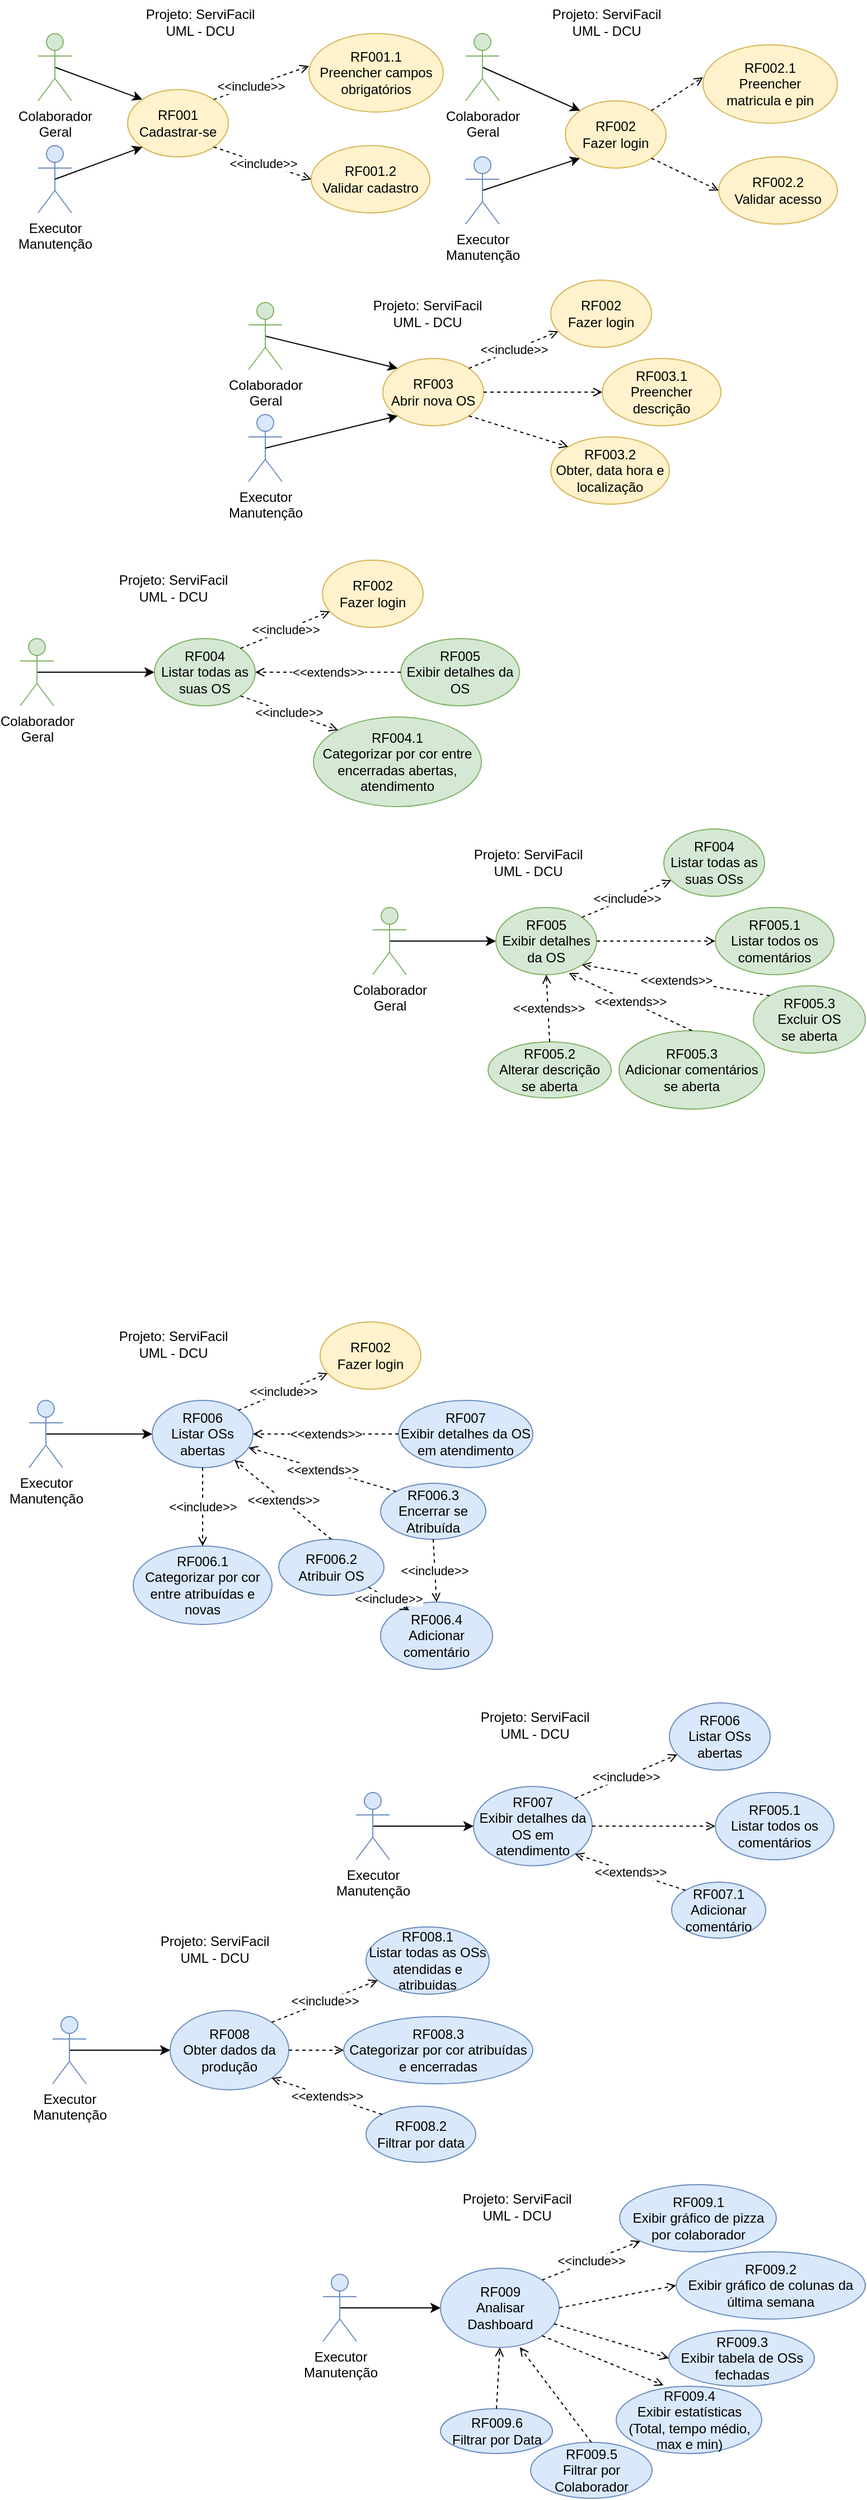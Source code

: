 <mxfile version="24.7.8">
  <diagram name="Página-1" id="2nONWsuq-D9q45XYOD4Z">
    <mxGraphModel dx="1434" dy="772" grid="1" gridSize="10" guides="1" tooltips="1" connect="1" arrows="1" fold="1" page="1" pageScale="1" pageWidth="827" pageHeight="1169" math="0" shadow="0">
      <root>
        <mxCell id="0" />
        <mxCell id="1" parent="0" />
        <mxCell id="Fcs0OWvwogowU4j8mmiG-7" style="rounded=0;orthogonalLoop=1;jettySize=auto;html=1;exitX=0.5;exitY=0.5;exitDx=0;exitDy=0;exitPerimeter=0;entryX=0;entryY=0;entryDx=0;entryDy=0;" parent="1" source="Fcs0OWvwogowU4j8mmiG-2" target="Fcs0OWvwogowU4j8mmiG-4" edge="1">
          <mxGeometry relative="1" as="geometry" />
        </mxCell>
        <mxCell id="Fcs0OWvwogowU4j8mmiG-2" value="Colaborador&lt;div&gt;Geral&lt;/div&gt;" style="shape=umlActor;verticalLabelPosition=bottom;verticalAlign=top;html=1;fillColor=#d5e8d4;strokeColor=#82b366;" parent="1" vertex="1">
          <mxGeometry x="48" y="70" width="30" height="60" as="geometry" />
        </mxCell>
        <mxCell id="Fcs0OWvwogowU4j8mmiG-4" value="&lt;div&gt;RF001&lt;/div&gt;Cadastrar-se" style="ellipse;whiteSpace=wrap;html=1;fillColor=#fff2cc;strokeColor=#d6b656;" parent="1" vertex="1">
          <mxGeometry x="128" y="120" width="90" height="60" as="geometry" />
        </mxCell>
        <mxCell id="Fcs0OWvwogowU4j8mmiG-5" value="&lt;div&gt;RF001.1&lt;/div&gt;Preencher campos obrigatórios" style="ellipse;whiteSpace=wrap;html=1;fillColor=#fff2cc;strokeColor=#d6b656;" parent="1" vertex="1">
          <mxGeometry x="290" y="70" width="120" height="70" as="geometry" />
        </mxCell>
        <mxCell id="Fcs0OWvwogowU4j8mmiG-6" value="&lt;div&gt;RF001.2&lt;/div&gt;&lt;div&gt;Validar cadastro&lt;/div&gt;" style="ellipse;whiteSpace=wrap;html=1;fillColor=#fff2cc;strokeColor=#d6b656;" parent="1" vertex="1">
          <mxGeometry x="292" y="170" width="106" height="60" as="geometry" />
        </mxCell>
        <mxCell id="Fcs0OWvwogowU4j8mmiG-9" style="rounded=0;orthogonalLoop=1;jettySize=auto;html=1;exitX=1;exitY=0;exitDx=0;exitDy=0;entryX=0;entryY=0.414;entryDx=0;entryDy=0;entryPerimeter=0;endArrow=open;endFill=0;dashed=1;" parent="1" source="Fcs0OWvwogowU4j8mmiG-4" target="Fcs0OWvwogowU4j8mmiG-5" edge="1">
          <mxGeometry relative="1" as="geometry" />
        </mxCell>
        <mxCell id="Fcs0OWvwogowU4j8mmiG-82" value="&amp;lt;&amp;lt;include&amp;gt;&amp;gt;" style="edgeLabel;html=1;align=center;verticalAlign=middle;resizable=0;points=[];" parent="Fcs0OWvwogowU4j8mmiG-9" vertex="1" connectable="0">
          <mxGeometry x="-0.228" relative="1" as="geometry">
            <mxPoint as="offset" />
          </mxGeometry>
        </mxCell>
        <mxCell id="Fcs0OWvwogowU4j8mmiG-10" value="&amp;lt;&amp;lt;include&amp;gt;&amp;gt;" style="rounded=0;orthogonalLoop=1;jettySize=auto;html=1;exitX=1;exitY=1;exitDx=0;exitDy=0;entryX=0;entryY=0.5;entryDx=0;entryDy=0;endArrow=open;endFill=0;dashed=1;" parent="1" source="Fcs0OWvwogowU4j8mmiG-4" target="Fcs0OWvwogowU4j8mmiG-6" edge="1">
          <mxGeometry relative="1" as="geometry">
            <mxPoint x="215" y="139" as="sourcePoint" />
            <mxPoint x="298" y="109" as="targetPoint" />
          </mxGeometry>
        </mxCell>
        <mxCell id="Fcs0OWvwogowU4j8mmiG-17" style="rounded=0;orthogonalLoop=1;jettySize=auto;html=1;exitX=0.5;exitY=0.5;exitDx=0;exitDy=0;exitPerimeter=0;entryX=0;entryY=1;entryDx=0;entryDy=0;" parent="1" source="Fcs0OWvwogowU4j8mmiG-18" target="Fcs0OWvwogowU4j8mmiG-19" edge="1">
          <mxGeometry relative="1" as="geometry" />
        </mxCell>
        <mxCell id="Fcs0OWvwogowU4j8mmiG-18" value="Executor&lt;div&gt;Manutenção&lt;/div&gt;" style="shape=umlActor;verticalLabelPosition=bottom;verticalAlign=top;html=1;fillColor=#dae8fc;strokeColor=#6c8ebf;" parent="1" vertex="1">
          <mxGeometry x="430" y="180" width="30" height="60" as="geometry" />
        </mxCell>
        <mxCell id="Fcs0OWvwogowU4j8mmiG-19" value="&lt;div&gt;RF002&lt;/div&gt;Fazer login" style="ellipse;whiteSpace=wrap;html=1;fillColor=#fff2cc;strokeColor=#d6b656;" parent="1" vertex="1">
          <mxGeometry x="519" y="130" width="90" height="60" as="geometry" />
        </mxCell>
        <mxCell id="Fcs0OWvwogowU4j8mmiG-20" value="&lt;div&gt;RF002.1&lt;/div&gt;Preencher&lt;div&gt;matricula e pin&lt;/div&gt;" style="ellipse;whiteSpace=wrap;html=1;fillColor=#fff2cc;strokeColor=#d6b656;" parent="1" vertex="1">
          <mxGeometry x="642" y="80" width="120" height="70" as="geometry" />
        </mxCell>
        <mxCell id="Fcs0OWvwogowU4j8mmiG-21" value="&lt;div&gt;RF002.2&lt;/div&gt;&lt;div&gt;Validar acesso&lt;/div&gt;" style="ellipse;whiteSpace=wrap;html=1;fillColor=#fff2cc;strokeColor=#d6b656;" parent="1" vertex="1">
          <mxGeometry x="656" y="180" width="106" height="60" as="geometry" />
        </mxCell>
        <mxCell id="Fcs0OWvwogowU4j8mmiG-22" style="rounded=0;orthogonalLoop=1;jettySize=auto;html=1;exitX=1;exitY=0;exitDx=0;exitDy=0;entryX=0;entryY=0.414;entryDx=0;entryDy=0;entryPerimeter=0;endArrow=open;endFill=0;dashed=1;" parent="1" source="Fcs0OWvwogowU4j8mmiG-19" target="Fcs0OWvwogowU4j8mmiG-20" edge="1">
          <mxGeometry relative="1" as="geometry" />
        </mxCell>
        <mxCell id="Fcs0OWvwogowU4j8mmiG-23" style="rounded=0;orthogonalLoop=1;jettySize=auto;html=1;exitX=1;exitY=1;exitDx=0;exitDy=0;entryX=0;entryY=0.5;entryDx=0;entryDy=0;endArrow=open;endFill=0;dashed=1;" parent="1" source="Fcs0OWvwogowU4j8mmiG-19" target="Fcs0OWvwogowU4j8mmiG-21" edge="1">
          <mxGeometry relative="1" as="geometry">
            <mxPoint x="647" y="119" as="sourcePoint" />
            <mxPoint x="730" y="89" as="targetPoint" />
          </mxGeometry>
        </mxCell>
        <mxCell id="Fcs0OWvwogowU4j8mmiG-77" value="Executor&lt;div&gt;Manutenção&lt;/div&gt;" style="shape=umlActor;verticalLabelPosition=bottom;verticalAlign=top;html=1;fillColor=#dae8fc;strokeColor=#6c8ebf;" parent="1" vertex="1">
          <mxGeometry x="48" y="170" width="30" height="60" as="geometry" />
        </mxCell>
        <mxCell id="Fcs0OWvwogowU4j8mmiG-78" style="rounded=0;orthogonalLoop=1;jettySize=auto;html=1;exitX=0.5;exitY=0.5;exitDx=0;exitDy=0;exitPerimeter=0;entryX=0;entryY=1;entryDx=0;entryDy=0;" parent="1" source="Fcs0OWvwogowU4j8mmiG-77" target="Fcs0OWvwogowU4j8mmiG-4" edge="1">
          <mxGeometry relative="1" as="geometry">
            <mxPoint x="33" y="90" as="sourcePoint" />
            <mxPoint x="151" y="139" as="targetPoint" />
          </mxGeometry>
        </mxCell>
        <mxCell id="Fcs0OWvwogowU4j8mmiG-80" style="rounded=0;orthogonalLoop=1;jettySize=auto;html=1;exitX=0.5;exitY=0.5;exitDx=0;exitDy=0;exitPerimeter=0;entryX=0;entryY=0;entryDx=0;entryDy=0;" parent="1" source="Fcs0OWvwogowU4j8mmiG-81" target="Fcs0OWvwogowU4j8mmiG-19" edge="1">
          <mxGeometry relative="1" as="geometry">
            <mxPoint x="465" y="220" as="sourcePoint" />
            <mxPoint x="583" y="161" as="targetPoint" />
          </mxGeometry>
        </mxCell>
        <mxCell id="Fcs0OWvwogowU4j8mmiG-81" value="Colaborador&lt;div&gt;Geral&lt;/div&gt;" style="shape=umlActor;verticalLabelPosition=bottom;verticalAlign=top;html=1;fillColor=#d5e8d4;strokeColor=#82b366;" parent="1" vertex="1">
          <mxGeometry x="430" y="70" width="30" height="60" as="geometry" />
        </mxCell>
        <mxCell id="Fcs0OWvwogowU4j8mmiG-83" value="Projeto: ServiFacil&lt;div&gt;UML - DCU&lt;/div&gt;" style="text;html=1;align=center;verticalAlign=middle;whiteSpace=wrap;rounded=0;" parent="1" vertex="1">
          <mxGeometry x="115" y="40" width="156" height="40" as="geometry" />
        </mxCell>
        <mxCell id="Fcs0OWvwogowU4j8mmiG-87" value="&lt;div&gt;RF003&lt;/div&gt;Abrir nova OS" style="ellipse;whiteSpace=wrap;html=1;fillColor=#fff2cc;strokeColor=#d6b656;" parent="1" vertex="1">
          <mxGeometry x="356" y="360" width="90" height="60" as="geometry" />
        </mxCell>
        <mxCell id="Fcs0OWvwogowU4j8mmiG-89" value="&lt;div&gt;RF003.1&lt;/div&gt;&lt;div&gt;Preencher descrição&lt;/div&gt;" style="ellipse;whiteSpace=wrap;html=1;fillColor=#fff2cc;strokeColor=#d6b656;" parent="1" vertex="1">
          <mxGeometry x="552" y="360" width="106" height="60" as="geometry" />
        </mxCell>
        <mxCell id="Fcs0OWvwogowU4j8mmiG-90" value="&amp;lt;&amp;lt;include&amp;gt;&amp;gt;" style="rounded=0;orthogonalLoop=1;jettySize=auto;html=1;exitX=1;exitY=0;exitDx=0;exitDy=0;endArrow=open;endFill=0;dashed=1;" parent="1" source="Fcs0OWvwogowU4j8mmiG-87" target="Fcs0OWvwogowU4j8mmiG-95" edge="1">
          <mxGeometry relative="1" as="geometry">
            <mxPoint x="526.0" y="308.98" as="targetPoint" />
          </mxGeometry>
        </mxCell>
        <mxCell id="Fcs0OWvwogowU4j8mmiG-91" style="rounded=0;orthogonalLoop=1;jettySize=auto;html=1;exitX=1;exitY=0.5;exitDx=0;exitDy=0;entryX=0;entryY=0.5;entryDx=0;entryDy=0;endArrow=open;endFill=0;dashed=1;" parent="1" source="Fcs0OWvwogowU4j8mmiG-87" target="Fcs0OWvwogowU4j8mmiG-89" edge="1">
          <mxGeometry relative="1" as="geometry">
            <mxPoint x="453" y="349" as="sourcePoint" />
            <mxPoint x="536" y="319" as="targetPoint" />
          </mxGeometry>
        </mxCell>
        <mxCell id="Fcs0OWvwogowU4j8mmiG-92" style="rounded=0;orthogonalLoop=1;jettySize=auto;html=1;exitX=0.5;exitY=0.5;exitDx=0;exitDy=0;exitPerimeter=0;entryX=0;entryY=0;entryDx=0;entryDy=0;" parent="1" source="Fcs0OWvwogowU4j8mmiG-93" target="Fcs0OWvwogowU4j8mmiG-87" edge="1">
          <mxGeometry relative="1" as="geometry">
            <mxPoint x="271" y="450" as="sourcePoint" />
            <mxPoint x="389" y="391" as="targetPoint" />
          </mxGeometry>
        </mxCell>
        <mxCell id="Fcs0OWvwogowU4j8mmiG-93" value="Colaborador&lt;div&gt;Geral&lt;/div&gt;" style="shape=umlActor;verticalLabelPosition=bottom;verticalAlign=top;html=1;fillColor=#d5e8d4;strokeColor=#82b366;" parent="1" vertex="1">
          <mxGeometry x="236" y="310" width="30" height="60" as="geometry" />
        </mxCell>
        <mxCell id="Fcs0OWvwogowU4j8mmiG-95" value="&lt;div&gt;RF002&lt;/div&gt;Fazer login" style="ellipse;whiteSpace=wrap;html=1;fillColor=#fff2cc;strokeColor=#d6b656;" parent="1" vertex="1">
          <mxGeometry x="506" y="290" width="90" height="60" as="geometry" />
        </mxCell>
        <mxCell id="Fcs0OWvwogowU4j8mmiG-96" value="&lt;div&gt;RF003.2&lt;/div&gt;&lt;div&gt;Obter, data hora e localização&lt;/div&gt;" style="ellipse;whiteSpace=wrap;html=1;fillColor=#fff2cc;strokeColor=#d6b656;" parent="1" vertex="1">
          <mxGeometry x="506" y="430" width="106" height="60" as="geometry" />
        </mxCell>
        <mxCell id="Fcs0OWvwogowU4j8mmiG-97" style="rounded=0;orthogonalLoop=1;jettySize=auto;html=1;exitX=1;exitY=1;exitDx=0;exitDy=0;entryX=0;entryY=0;entryDx=0;entryDy=0;endArrow=open;endFill=0;dashed=1;" parent="1" source="Fcs0OWvwogowU4j8mmiG-87" target="Fcs0OWvwogowU4j8mmiG-96" edge="1">
          <mxGeometry relative="1" as="geometry">
            <mxPoint x="456" y="400" as="sourcePoint" />
            <mxPoint x="562" y="400" as="targetPoint" />
          </mxGeometry>
        </mxCell>
        <mxCell id="Fcs0OWvwogowU4j8mmiG-100" value="&lt;div&gt;RF004&lt;/div&gt;&lt;div&gt;Listar&lt;span style=&quot;background-color: initial;&quot;&gt;&amp;nbsp;todas as suas OS&lt;/span&gt;&lt;/div&gt;" style="ellipse;whiteSpace=wrap;html=1;fillColor=#d5e8d4;strokeColor=#82b366;" parent="1" vertex="1">
          <mxGeometry x="152" y="610" width="90" height="60" as="geometry" />
        </mxCell>
        <mxCell id="Fcs0OWvwogowU4j8mmiG-101" value="&lt;div&gt;RF005&lt;/div&gt;&lt;div&gt;Exibir detalhes da OS&lt;/div&gt;" style="ellipse;whiteSpace=wrap;html=1;fillColor=#d5e8d4;strokeColor=#82b366;" parent="1" vertex="1">
          <mxGeometry x="372" y="610" width="106" height="60" as="geometry" />
        </mxCell>
        <mxCell id="Fcs0OWvwogowU4j8mmiG-102" value="&amp;lt;&amp;lt;include&amp;gt;&amp;gt;" style="rounded=0;orthogonalLoop=1;jettySize=auto;html=1;exitX=1;exitY=0;exitDx=0;exitDy=0;endArrow=open;endFill=0;dashed=1;" parent="1" source="Fcs0OWvwogowU4j8mmiG-100" target="Fcs0OWvwogowU4j8mmiG-107" edge="1">
          <mxGeometry relative="1" as="geometry">
            <mxPoint x="322.0" y="558.98" as="targetPoint" />
          </mxGeometry>
        </mxCell>
        <mxCell id="Fcs0OWvwogowU4j8mmiG-103" value="&amp;lt;&amp;lt;extends&amp;gt;&amp;gt;" style="rounded=0;orthogonalLoop=1;jettySize=auto;html=1;entryX=1;entryY=0.5;entryDx=0;entryDy=0;endArrow=open;endFill=0;dashed=1;exitX=0;exitY=0.5;exitDx=0;exitDy=0;" parent="1" source="Fcs0OWvwogowU4j8mmiG-101" target="Fcs0OWvwogowU4j8mmiG-100" edge="1">
          <mxGeometry relative="1" as="geometry">
            <mxPoint x="312" y="680" as="sourcePoint" />
            <mxPoint x="332" y="569" as="targetPoint" />
          </mxGeometry>
        </mxCell>
        <mxCell id="Fcs0OWvwogowU4j8mmiG-104" style="rounded=0;orthogonalLoop=1;jettySize=auto;html=1;exitX=0.5;exitY=0.5;exitDx=0;exitDy=0;exitPerimeter=0;entryX=0;entryY=0.5;entryDx=0;entryDy=0;" parent="1" source="Fcs0OWvwogowU4j8mmiG-105" target="Fcs0OWvwogowU4j8mmiG-100" edge="1">
          <mxGeometry relative="1" as="geometry">
            <mxPoint x="67" y="700" as="sourcePoint" />
            <mxPoint x="185" y="641" as="targetPoint" />
          </mxGeometry>
        </mxCell>
        <mxCell id="Fcs0OWvwogowU4j8mmiG-105" value="Colaborador&lt;div&gt;Geral&lt;/div&gt;" style="shape=umlActor;verticalLabelPosition=bottom;verticalAlign=top;html=1;fillColor=#d5e8d4;strokeColor=#82b366;" parent="1" vertex="1">
          <mxGeometry x="32" y="610" width="30" height="60" as="geometry" />
        </mxCell>
        <mxCell id="Fcs0OWvwogowU4j8mmiG-107" value="&lt;div&gt;RF002&lt;/div&gt;Fazer login" style="ellipse;whiteSpace=wrap;html=1;fillColor=#fff2cc;strokeColor=#d6b656;" parent="1" vertex="1">
          <mxGeometry x="302" y="540" width="90" height="60" as="geometry" />
        </mxCell>
        <mxCell id="Fcs0OWvwogowU4j8mmiG-110" value="&lt;div&gt;RF005&lt;/div&gt;&lt;div&gt;Exibir detalhes da OS&lt;br&gt;&lt;/div&gt;" style="ellipse;whiteSpace=wrap;html=1;fillColor=#d5e8d4;strokeColor=#82b366;" parent="1" vertex="1">
          <mxGeometry x="457" y="850" width="90" height="60" as="geometry" />
        </mxCell>
        <mxCell id="Fcs0OWvwogowU4j8mmiG-111" value="&lt;div&gt;RF005.1&lt;/div&gt;&lt;div&gt;Listar todos os comentários&lt;/div&gt;" style="ellipse;whiteSpace=wrap;html=1;fillColor=#d5e8d4;strokeColor=#82b366;" parent="1" vertex="1">
          <mxGeometry x="653" y="850" width="106" height="60" as="geometry" />
        </mxCell>
        <mxCell id="Fcs0OWvwogowU4j8mmiG-112" value="&amp;lt;&amp;lt;include&amp;gt;&amp;gt;" style="rounded=0;orthogonalLoop=1;jettySize=auto;html=1;exitX=1;exitY=0;exitDx=0;exitDy=0;endArrow=open;endFill=0;dashed=1;" parent="1" source="Fcs0OWvwogowU4j8mmiG-110" target="Fcs0OWvwogowU4j8mmiG-117" edge="1">
          <mxGeometry relative="1" as="geometry">
            <mxPoint x="627.0" y="798.98" as="targetPoint" />
          </mxGeometry>
        </mxCell>
        <mxCell id="Fcs0OWvwogowU4j8mmiG-113" style="rounded=0;orthogonalLoop=1;jettySize=auto;html=1;exitX=1;exitY=0.5;exitDx=0;exitDy=0;entryX=0;entryY=0.5;entryDx=0;entryDy=0;endArrow=open;endFill=0;dashed=1;" parent="1" source="Fcs0OWvwogowU4j8mmiG-110" target="Fcs0OWvwogowU4j8mmiG-111" edge="1">
          <mxGeometry relative="1" as="geometry">
            <mxPoint x="554" y="839" as="sourcePoint" />
            <mxPoint x="637" y="809" as="targetPoint" />
          </mxGeometry>
        </mxCell>
        <mxCell id="Fcs0OWvwogowU4j8mmiG-114" style="rounded=0;orthogonalLoop=1;jettySize=auto;html=1;exitX=0.5;exitY=0.5;exitDx=0;exitDy=0;exitPerimeter=0;entryX=0;entryY=0.5;entryDx=0;entryDy=0;" parent="1" source="Fcs0OWvwogowU4j8mmiG-152" target="Fcs0OWvwogowU4j8mmiG-110" edge="1">
          <mxGeometry relative="1" as="geometry">
            <mxPoint x="358" y="880" as="sourcePoint" />
            <mxPoint x="490" y="881" as="targetPoint" />
          </mxGeometry>
        </mxCell>
        <mxCell id="Fcs0OWvwogowU4j8mmiG-117" value="&lt;div&gt;RF004&lt;/div&gt;Listar todas as suas OSs" style="ellipse;whiteSpace=wrap;html=1;fillColor=#d5e8d4;strokeColor=#82b366;" parent="1" vertex="1">
          <mxGeometry x="607" y="780" width="90" height="60" as="geometry" />
        </mxCell>
        <mxCell id="Fcs0OWvwogowU4j8mmiG-118" value="&lt;div&gt;RF005.2&lt;/div&gt;&lt;div&gt;Alterar descrição&lt;/div&gt;&lt;div&gt;se aberta&lt;/div&gt;" style="ellipse;whiteSpace=wrap;html=1;fillColor=#d5e8d4;strokeColor=#82b366;" parent="1" vertex="1">
          <mxGeometry x="450" y="970" width="110" height="50" as="geometry" />
        </mxCell>
        <mxCell id="Fcs0OWvwogowU4j8mmiG-119" value="&lt;div&gt;RF005.3&lt;/div&gt;&lt;div&gt;Adicionar comentários&lt;/div&gt;&lt;div&gt;se aberta&lt;/div&gt;" style="ellipse;whiteSpace=wrap;html=1;fillColor=#d5e8d4;strokeColor=#82b366;" parent="1" vertex="1">
          <mxGeometry x="567" y="960" width="130" height="70" as="geometry" />
        </mxCell>
        <mxCell id="Fcs0OWvwogowU4j8mmiG-120" value="&lt;div&gt;RF004.1&lt;/div&gt;&lt;div&gt;Categorizar por cor entre encerradas abertas, atendimento&lt;/div&gt;" style="ellipse;whiteSpace=wrap;html=1;fillColor=#d5e8d4;strokeColor=#82b366;" parent="1" vertex="1">
          <mxGeometry x="294" y="680" width="150" height="80" as="geometry" />
        </mxCell>
        <mxCell id="Fcs0OWvwogowU4j8mmiG-121" value="&amp;lt;&amp;lt;include&amp;gt;&amp;gt;" style="rounded=0;orthogonalLoop=1;jettySize=auto;html=1;exitX=1;exitY=1;exitDx=0;exitDy=0;endArrow=open;endFill=0;dashed=1;entryX=0;entryY=0;entryDx=0;entryDy=0;" parent="1" source="Fcs0OWvwogowU4j8mmiG-100" target="Fcs0OWvwogowU4j8mmiG-120" edge="1">
          <mxGeometry relative="1" as="geometry">
            <mxPoint x="239" y="629" as="sourcePoint" />
            <mxPoint x="319" y="596" as="targetPoint" />
          </mxGeometry>
        </mxCell>
        <mxCell id="Fcs0OWvwogowU4j8mmiG-122" value="&lt;div&gt;RF005.3&lt;/div&gt;&lt;div&gt;Excluir OS&lt;/div&gt;&lt;div&gt;se aberta&lt;/div&gt;" style="ellipse;whiteSpace=wrap;html=1;fillColor=#d5e8d4;strokeColor=#82b366;" parent="1" vertex="1">
          <mxGeometry x="687" y="920" width="100" height="60" as="geometry" />
        </mxCell>
        <mxCell id="Fcs0OWvwogowU4j8mmiG-124" value="&amp;lt;&amp;lt;extends&amp;gt;&amp;gt;" style="rounded=0;orthogonalLoop=1;jettySize=auto;html=1;exitX=0.5;exitY=0;exitDx=0;exitDy=0;entryX=0.724;entryY=0.976;entryDx=0;entryDy=0;endArrow=open;endFill=0;dashed=1;entryPerimeter=0;" parent="1" source="Fcs0OWvwogowU4j8mmiG-119" target="Fcs0OWvwogowU4j8mmiG-110" edge="1">
          <mxGeometry relative="1" as="geometry">
            <mxPoint x="726" y="950" as="sourcePoint" />
            <mxPoint x="544" y="911" as="targetPoint" />
          </mxGeometry>
        </mxCell>
        <mxCell id="Fcs0OWvwogowU4j8mmiG-125" value="&amp;lt;&amp;lt;extends&amp;gt;&amp;gt;" style="rounded=0;orthogonalLoop=1;jettySize=auto;html=1;exitX=0;exitY=0;exitDx=0;exitDy=0;entryX=1;entryY=1;entryDx=0;entryDy=0;endArrow=open;endFill=0;dashed=1;" parent="1" source="Fcs0OWvwogowU4j8mmiG-122" target="Fcs0OWvwogowU4j8mmiG-110" edge="1">
          <mxGeometry relative="1" as="geometry">
            <mxPoint x="652" y="990" as="sourcePoint" />
            <mxPoint x="554" y="921" as="targetPoint" />
          </mxGeometry>
        </mxCell>
        <mxCell id="Fcs0OWvwogowU4j8mmiG-126" value="&amp;lt;&amp;lt;extends&amp;gt;&amp;gt;" style="rounded=0;orthogonalLoop=1;jettySize=auto;html=1;exitX=0.5;exitY=0;exitDx=0;exitDy=0;entryX=0.5;entryY=1;entryDx=0;entryDy=0;endArrow=open;endFill=0;dashed=1;" parent="1" source="Fcs0OWvwogowU4j8mmiG-118" target="Fcs0OWvwogowU4j8mmiG-110" edge="1">
          <mxGeometry relative="1" as="geometry">
            <mxPoint x="652" y="990" as="sourcePoint" />
            <mxPoint x="532" y="919" as="targetPoint" />
          </mxGeometry>
        </mxCell>
        <mxCell id="Fcs0OWvwogowU4j8mmiG-127" value="&lt;div&gt;RF007&lt;/div&gt;&lt;div&gt;Exibir detalhes da OS em atendimento&lt;br&gt;&lt;/div&gt;" style="ellipse;whiteSpace=wrap;html=1;fillColor=#dae8fc;strokeColor=#6c8ebf;" parent="1" vertex="1">
          <mxGeometry x="437" y="1634.67" width="106" height="70.67" as="geometry" />
        </mxCell>
        <mxCell id="Fcs0OWvwogowU4j8mmiG-128" value="&lt;div&gt;RF005.1&lt;/div&gt;&lt;div&gt;Listar todos os comentários&lt;/div&gt;" style="ellipse;whiteSpace=wrap;html=1;fillColor=#dae8fc;strokeColor=#6c8ebf;" parent="1" vertex="1">
          <mxGeometry x="653" y="1640" width="106" height="60" as="geometry" />
        </mxCell>
        <mxCell id="Fcs0OWvwogowU4j8mmiG-129" value="&amp;lt;&amp;lt;include&amp;gt;&amp;gt;" style="rounded=0;orthogonalLoop=1;jettySize=auto;html=1;exitX=1;exitY=0;exitDx=0;exitDy=0;endArrow=open;endFill=0;dashed=1;" parent="1" source="Fcs0OWvwogowU4j8mmiG-127" target="Fcs0OWvwogowU4j8mmiG-134" edge="1">
          <mxGeometry relative="1" as="geometry">
            <mxPoint x="618.0" y="1588.98" as="targetPoint" />
          </mxGeometry>
        </mxCell>
        <mxCell id="Fcs0OWvwogowU4j8mmiG-130" style="rounded=0;orthogonalLoop=1;jettySize=auto;html=1;exitX=1;exitY=0.5;exitDx=0;exitDy=0;entryX=0;entryY=0.5;entryDx=0;entryDy=0;endArrow=open;endFill=0;dashed=1;" parent="1" source="Fcs0OWvwogowU4j8mmiG-127" target="Fcs0OWvwogowU4j8mmiG-128" edge="1">
          <mxGeometry relative="1" as="geometry">
            <mxPoint x="545" y="1629" as="sourcePoint" />
            <mxPoint x="628" y="1599" as="targetPoint" />
          </mxGeometry>
        </mxCell>
        <mxCell id="Fcs0OWvwogowU4j8mmiG-131" style="rounded=0;orthogonalLoop=1;jettySize=auto;html=1;exitX=0.5;exitY=0.5;exitDx=0;exitDy=0;exitPerimeter=0;entryX=0;entryY=0.5;entryDx=0;entryDy=0;" parent="1" source="Fcs0OWvwogowU4j8mmiG-153" target="Fcs0OWvwogowU4j8mmiG-127" edge="1">
          <mxGeometry relative="1" as="geometry">
            <mxPoint x="343" y="1670" as="sourcePoint" />
            <mxPoint x="481" y="1671" as="targetPoint" />
          </mxGeometry>
        </mxCell>
        <mxCell id="Fcs0OWvwogowU4j8mmiG-134" value="&lt;div&gt;RF006&lt;/div&gt;Listar OSs abertas" style="ellipse;whiteSpace=wrap;html=1;fillColor=#dae8fc;strokeColor=#6c8ebf;" parent="1" vertex="1">
          <mxGeometry x="612" y="1560" width="90" height="60" as="geometry" />
        </mxCell>
        <mxCell id="Fcs0OWvwogowU4j8mmiG-136" value="&lt;div&gt;RF007.1&lt;/div&gt;&lt;div&gt;Adicionar comentário&lt;/div&gt;" style="ellipse;whiteSpace=wrap;html=1;fillColor=#dae8fc;strokeColor=#6c8ebf;" parent="1" vertex="1">
          <mxGeometry x="614" y="1720" width="84" height="50" as="geometry" />
        </mxCell>
        <mxCell id="Fcs0OWvwogowU4j8mmiG-138" value="&amp;lt;&amp;lt;extends&amp;gt;&amp;gt;" style="rounded=0;orthogonalLoop=1;jettySize=auto;html=1;exitX=0;exitY=0;exitDx=0;exitDy=0;entryX=1;entryY=1;entryDx=0;entryDy=0;endArrow=open;endFill=0;dashed=1;" parent="1" source="Fcs0OWvwogowU4j8mmiG-136" target="Fcs0OWvwogowU4j8mmiG-127" edge="1">
          <mxGeometry relative="1" as="geometry">
            <mxPoint x="717" y="1740" as="sourcePoint" />
            <mxPoint x="535" y="1701" as="targetPoint" />
          </mxGeometry>
        </mxCell>
        <mxCell id="Fcs0OWvwogowU4j8mmiG-152" value="Colaborador&lt;div&gt;Geral&lt;/div&gt;" style="shape=umlActor;verticalLabelPosition=bottom;verticalAlign=top;html=1;fillColor=#d5e8d4;strokeColor=#82b366;" parent="1" vertex="1">
          <mxGeometry x="347" y="850" width="30" height="60" as="geometry" />
        </mxCell>
        <mxCell id="Fcs0OWvwogowU4j8mmiG-153" value="Executor&lt;div&gt;Manutenção&lt;/div&gt;" style="shape=umlActor;verticalLabelPosition=bottom;verticalAlign=top;html=1;fillColor=#dae8fc;strokeColor=#6c8ebf;" parent="1" vertex="1">
          <mxGeometry x="332" y="1640" width="30" height="60" as="geometry" />
        </mxCell>
        <mxCell id="Fcs0OWvwogowU4j8mmiG-167" value="Executor&lt;div&gt;Manutenção&lt;/div&gt;" style="shape=umlActor;verticalLabelPosition=bottom;verticalAlign=top;html=1;fillColor=#dae8fc;strokeColor=#6c8ebf;" parent="1" vertex="1">
          <mxGeometry x="236" y="410" width="30" height="60" as="geometry" />
        </mxCell>
        <mxCell id="Fcs0OWvwogowU4j8mmiG-168" style="rounded=0;orthogonalLoop=1;jettySize=auto;html=1;exitX=0.5;exitY=0.5;exitDx=0;exitDy=0;exitPerimeter=0;entryX=0;entryY=1;entryDx=0;entryDy=0;" parent="1" source="Fcs0OWvwogowU4j8mmiG-167" target="Fcs0OWvwogowU4j8mmiG-87" edge="1">
          <mxGeometry relative="1" as="geometry">
            <mxPoint x="261" y="360" as="sourcePoint" />
            <mxPoint x="366" y="400" as="targetPoint" />
          </mxGeometry>
        </mxCell>
        <mxCell id="Fcs0OWvwogowU4j8mmiG-169" value="&lt;div&gt;RF006&lt;/div&gt;&lt;div&gt;Listar&lt;span style=&quot;background-color: initial;&quot;&gt;&amp;nbsp;OSs abertas&lt;/span&gt;&lt;/div&gt;" style="ellipse;whiteSpace=wrap;html=1;fillColor=#dae8fc;strokeColor=#6c8ebf;" parent="1" vertex="1">
          <mxGeometry x="150" y="1290" width="90" height="60" as="geometry" />
        </mxCell>
        <mxCell id="Fcs0OWvwogowU4j8mmiG-170" value="&lt;div&gt;RF007&lt;/div&gt;&lt;div&gt;Exibir detalhes da OS em atendimento&lt;/div&gt;" style="ellipse;whiteSpace=wrap;html=1;fillColor=#dae8fc;strokeColor=#6c8ebf;" parent="1" vertex="1">
          <mxGeometry x="370" y="1290" width="120" height="60" as="geometry" />
        </mxCell>
        <mxCell id="Fcs0OWvwogowU4j8mmiG-171" value="&amp;lt;&amp;lt;include&amp;gt;&amp;gt;" style="rounded=0;orthogonalLoop=1;jettySize=auto;html=1;exitX=1;exitY=0;exitDx=0;exitDy=0;endArrow=open;endFill=0;dashed=1;" parent="1" source="Fcs0OWvwogowU4j8mmiG-169" target="Fcs0OWvwogowU4j8mmiG-176" edge="1">
          <mxGeometry relative="1" as="geometry">
            <mxPoint x="320.0" y="1238.98" as="targetPoint" />
          </mxGeometry>
        </mxCell>
        <mxCell id="Fcs0OWvwogowU4j8mmiG-172" value="&amp;lt;&amp;lt;extends&amp;gt;&amp;gt;" style="rounded=0;orthogonalLoop=1;jettySize=auto;html=1;entryX=1;entryY=0.5;entryDx=0;entryDy=0;endArrow=open;endFill=0;dashed=1;exitX=0;exitY=0.5;exitDx=0;exitDy=0;" parent="1" source="Fcs0OWvwogowU4j8mmiG-170" target="Fcs0OWvwogowU4j8mmiG-169" edge="1">
          <mxGeometry relative="1" as="geometry">
            <mxPoint x="310" y="1360" as="sourcePoint" />
            <mxPoint x="330" y="1249" as="targetPoint" />
          </mxGeometry>
        </mxCell>
        <mxCell id="Fcs0OWvwogowU4j8mmiG-173" style="rounded=0;orthogonalLoop=1;jettySize=auto;html=1;exitX=0.5;exitY=0.5;exitDx=0;exitDy=0;exitPerimeter=0;entryX=0;entryY=0.5;entryDx=0;entryDy=0;" parent="1" source="Fcs0OWvwogowU4j8mmiG-180" target="Fcs0OWvwogowU4j8mmiG-169" edge="1">
          <mxGeometry relative="1" as="geometry">
            <mxPoint x="45" y="1320" as="sourcePoint" />
            <mxPoint x="183" y="1321" as="targetPoint" />
          </mxGeometry>
        </mxCell>
        <mxCell id="Fcs0OWvwogowU4j8mmiG-176" value="&lt;div&gt;RF002&lt;/div&gt;Fazer login" style="ellipse;whiteSpace=wrap;html=1;fillColor=#fff2cc;strokeColor=#d6b656;" parent="1" vertex="1">
          <mxGeometry x="300" y="1220" width="90" height="60" as="geometry" />
        </mxCell>
        <mxCell id="Fcs0OWvwogowU4j8mmiG-177" value="&lt;div&gt;RF006.1&lt;/div&gt;&lt;div&gt;Categorizar por cor entre atribuídas e novas&lt;/div&gt;" style="ellipse;whiteSpace=wrap;html=1;fillColor=#dae8fc;strokeColor=#6c8ebf;" parent="1" vertex="1">
          <mxGeometry x="133" y="1420" width="124" height="70" as="geometry" />
        </mxCell>
        <mxCell id="Fcs0OWvwogowU4j8mmiG-178" value="&amp;lt;&amp;lt;include&amp;gt;&amp;gt;" style="rounded=0;orthogonalLoop=1;jettySize=auto;html=1;exitX=0.5;exitY=1;exitDx=0;exitDy=0;endArrow=open;endFill=0;dashed=1;entryX=0.5;entryY=0;entryDx=0;entryDy=0;" parent="1" source="Fcs0OWvwogowU4j8mmiG-169" target="Fcs0OWvwogowU4j8mmiG-177" edge="1">
          <mxGeometry relative="1" as="geometry">
            <mxPoint x="237" y="1309" as="sourcePoint" />
            <mxPoint x="317" y="1276" as="targetPoint" />
          </mxGeometry>
        </mxCell>
        <mxCell id="Fcs0OWvwogowU4j8mmiG-179" value="&lt;div&gt;RF006.2&lt;/div&gt;&lt;div&gt;Atribuir OS&lt;/div&gt;" style="ellipse;whiteSpace=wrap;html=1;fillColor=#dae8fc;strokeColor=#6c8ebf;" parent="1" vertex="1">
          <mxGeometry x="263" y="1414" width="94" height="50" as="geometry" />
        </mxCell>
        <mxCell id="Fcs0OWvwogowU4j8mmiG-180" value="Executor&lt;div&gt;Manutenção&lt;/div&gt;" style="shape=umlActor;verticalLabelPosition=bottom;verticalAlign=top;html=1;fillColor=#dae8fc;strokeColor=#6c8ebf;" parent="1" vertex="1">
          <mxGeometry x="40" y="1290" width="30" height="60" as="geometry" />
        </mxCell>
        <mxCell id="Fcs0OWvwogowU4j8mmiG-181" value="&lt;div&gt;RF006.3&lt;/div&gt;&lt;div&gt;Encerrar se Atribuída&lt;/div&gt;" style="ellipse;whiteSpace=wrap;html=1;fillColor=#dae8fc;strokeColor=#6c8ebf;" parent="1" vertex="1">
          <mxGeometry x="354" y="1364" width="94" height="50" as="geometry" />
        </mxCell>
        <mxCell id="Fcs0OWvwogowU4j8mmiG-182" value="&lt;div&gt;RF006.4&lt;/div&gt;&lt;div&gt;Adicionar comentário&lt;/div&gt;" style="ellipse;whiteSpace=wrap;html=1;fillColor=#dae8fc;strokeColor=#6c8ebf;" parent="1" vertex="1">
          <mxGeometry x="354" y="1470" width="100" height="60" as="geometry" />
        </mxCell>
        <mxCell id="Fcs0OWvwogowU4j8mmiG-183" value="&amp;lt;&amp;lt;include&amp;gt;&amp;gt;" style="rounded=0;orthogonalLoop=1;jettySize=auto;html=1;exitX=1;exitY=1;exitDx=0;exitDy=0;endArrow=open;endFill=0;dashed=1;entryX=0.256;entryY=0.122;entryDx=0;entryDy=0;entryPerimeter=0;" parent="1" source="Fcs0OWvwogowU4j8mmiG-179" target="Fcs0OWvwogowU4j8mmiG-182" edge="1">
          <mxGeometry relative="1" as="geometry">
            <mxPoint x="317" y="1276" as="targetPoint" />
            <mxPoint x="237" y="1309" as="sourcePoint" />
          </mxGeometry>
        </mxCell>
        <mxCell id="Fcs0OWvwogowU4j8mmiG-185" value="&amp;lt;&amp;lt;include&amp;gt;&amp;gt;" style="rounded=0;orthogonalLoop=1;jettySize=auto;html=1;exitX=0.5;exitY=1;exitDx=0;exitDy=0;endArrow=open;endFill=0;dashed=1;entryX=0.5;entryY=0;entryDx=0;entryDy=0;" parent="1" source="Fcs0OWvwogowU4j8mmiG-181" target="Fcs0OWvwogowU4j8mmiG-182" edge="1">
          <mxGeometry relative="1" as="geometry">
            <mxPoint x="386" y="1504" as="targetPoint" />
            <mxPoint x="325" y="1474" as="sourcePoint" />
          </mxGeometry>
        </mxCell>
        <mxCell id="Fcs0OWvwogowU4j8mmiG-186" value="&amp;lt;&amp;lt;extends&amp;gt;&amp;gt;" style="rounded=0;orthogonalLoop=1;jettySize=auto;html=1;endArrow=open;endFill=0;dashed=1;exitX=0.5;exitY=0;exitDx=0;exitDy=0;" parent="1" source="Fcs0OWvwogowU4j8mmiG-179" target="Fcs0OWvwogowU4j8mmiG-169" edge="1">
          <mxGeometry relative="1" as="geometry">
            <mxPoint x="380" y="1330" as="sourcePoint" />
            <mxPoint x="250" y="1330" as="targetPoint" />
          </mxGeometry>
        </mxCell>
        <mxCell id="Fcs0OWvwogowU4j8mmiG-187" value="&amp;lt;&amp;lt;extends&amp;gt;&amp;gt;" style="rounded=0;orthogonalLoop=1;jettySize=auto;html=1;endArrow=open;endFill=0;dashed=1;exitX=0;exitY=0;exitDx=0;exitDy=0;" parent="1" source="Fcs0OWvwogowU4j8mmiG-181" target="Fcs0OWvwogowU4j8mmiG-169" edge="1">
          <mxGeometry relative="1" as="geometry">
            <mxPoint x="325" y="1424" as="sourcePoint" />
            <mxPoint x="234" y="1353" as="targetPoint" />
          </mxGeometry>
        </mxCell>
        <mxCell id="Fcs0OWvwogowU4j8mmiG-188" value="&lt;div&gt;RF008&lt;/div&gt;&lt;div&gt;Obter dados da produção&lt;/div&gt;" style="ellipse;whiteSpace=wrap;html=1;fillColor=#dae8fc;strokeColor=#6c8ebf;" parent="1" vertex="1">
          <mxGeometry x="166" y="1834.67" width="106" height="70.67" as="geometry" />
        </mxCell>
        <mxCell id="Fcs0OWvwogowU4j8mmiG-189" value="&lt;div&gt;RF008.3&lt;/div&gt;&lt;div&gt;Categorizar por cor atribuídas e encerradas&lt;/div&gt;" style="ellipse;whiteSpace=wrap;html=1;fillColor=#dae8fc;strokeColor=#6c8ebf;" parent="1" vertex="1">
          <mxGeometry x="321" y="1840" width="169" height="60" as="geometry" />
        </mxCell>
        <mxCell id="Fcs0OWvwogowU4j8mmiG-190" value="&amp;lt;&amp;lt;include&amp;gt;&amp;gt;" style="rounded=0;orthogonalLoop=1;jettySize=auto;html=1;exitX=1;exitY=0;exitDx=0;exitDy=0;endArrow=open;endFill=0;dashed=1;" parent="1" source="Fcs0OWvwogowU4j8mmiG-188" target="Fcs0OWvwogowU4j8mmiG-194" edge="1">
          <mxGeometry relative="1" as="geometry">
            <mxPoint x="347.0" y="1788.98" as="targetPoint" />
          </mxGeometry>
        </mxCell>
        <mxCell id="Fcs0OWvwogowU4j8mmiG-191" style="rounded=0;orthogonalLoop=1;jettySize=auto;html=1;exitX=1;exitY=0.5;exitDx=0;exitDy=0;entryX=0;entryY=0.5;entryDx=0;entryDy=0;endArrow=open;endFill=0;dashed=1;" parent="1" source="Fcs0OWvwogowU4j8mmiG-188" target="Fcs0OWvwogowU4j8mmiG-189" edge="1">
          <mxGeometry relative="1" as="geometry">
            <mxPoint x="274" y="1829" as="sourcePoint" />
            <mxPoint x="357" y="1799" as="targetPoint" />
          </mxGeometry>
        </mxCell>
        <mxCell id="Fcs0OWvwogowU4j8mmiG-192" style="rounded=0;orthogonalLoop=1;jettySize=auto;html=1;exitX=0.5;exitY=0.5;exitDx=0;exitDy=0;exitPerimeter=0;entryX=0;entryY=0.5;entryDx=0;entryDy=0;" parent="1" source="Fcs0OWvwogowU4j8mmiG-197" target="Fcs0OWvwogowU4j8mmiG-188" edge="1">
          <mxGeometry relative="1" as="geometry">
            <mxPoint x="72" y="1870" as="sourcePoint" />
            <mxPoint x="210" y="1871" as="targetPoint" />
          </mxGeometry>
        </mxCell>
        <mxCell id="Fcs0OWvwogowU4j8mmiG-194" value="&lt;div&gt;RF008.1&lt;/div&gt;&lt;div&gt;Listar todas as OSs atendidas e atribuidas&lt;/div&gt;" style="ellipse;whiteSpace=wrap;html=1;fillColor=#dae8fc;strokeColor=#6c8ebf;" parent="1" vertex="1">
          <mxGeometry x="341" y="1760" width="110" height="60" as="geometry" />
        </mxCell>
        <mxCell id="Fcs0OWvwogowU4j8mmiG-195" value="&lt;div&gt;RF008.2&lt;/div&gt;&lt;div&gt;Filtrar por data&lt;/div&gt;" style="ellipse;whiteSpace=wrap;html=1;fillColor=#dae8fc;strokeColor=#6c8ebf;" parent="1" vertex="1">
          <mxGeometry x="341" y="1920" width="98" height="50" as="geometry" />
        </mxCell>
        <mxCell id="Fcs0OWvwogowU4j8mmiG-196" value="&amp;lt;&amp;lt;extends&amp;gt;&amp;gt;" style="rounded=0;orthogonalLoop=1;jettySize=auto;html=1;exitX=0;exitY=0;exitDx=0;exitDy=0;entryX=1;entryY=1;entryDx=0;entryDy=0;endArrow=open;endFill=0;dashed=1;" parent="1" source="Fcs0OWvwogowU4j8mmiG-195" target="Fcs0OWvwogowU4j8mmiG-188" edge="1">
          <mxGeometry relative="1" as="geometry">
            <mxPoint x="446" y="1940" as="sourcePoint" />
            <mxPoint x="264" y="1901" as="targetPoint" />
          </mxGeometry>
        </mxCell>
        <mxCell id="Fcs0OWvwogowU4j8mmiG-197" value="Executor&lt;div&gt;Manutenção&lt;/div&gt;" style="shape=umlActor;verticalLabelPosition=bottom;verticalAlign=top;html=1;fillColor=#dae8fc;strokeColor=#6c8ebf;" parent="1" vertex="1">
          <mxGeometry x="61" y="1840" width="30" height="60" as="geometry" />
        </mxCell>
        <mxCell id="Fcs0OWvwogowU4j8mmiG-198" value="&lt;div&gt;RF009&lt;/div&gt;&lt;div&gt;Analisar Dashboard&lt;/div&gt;" style="ellipse;whiteSpace=wrap;html=1;fillColor=#dae8fc;strokeColor=#6c8ebf;" parent="1" vertex="1">
          <mxGeometry x="407.5" y="2064.67" width="106" height="70.67" as="geometry" />
        </mxCell>
        <mxCell id="Fcs0OWvwogowU4j8mmiG-199" value="&lt;div&gt;RF009.2&lt;/div&gt;&lt;div&gt;Exibir gráfico de colunas da última semana&lt;/div&gt;" style="ellipse;whiteSpace=wrap;html=1;fillColor=#dae8fc;strokeColor=#6c8ebf;" parent="1" vertex="1">
          <mxGeometry x="618" y="2050" width="169" height="60" as="geometry" />
        </mxCell>
        <mxCell id="Fcs0OWvwogowU4j8mmiG-200" value="&amp;lt;&amp;lt;include&amp;gt;&amp;gt;" style="rounded=0;orthogonalLoop=1;jettySize=auto;html=1;exitX=1;exitY=0;exitDx=0;exitDy=0;endArrow=open;endFill=0;dashed=1;" parent="1" source="Fcs0OWvwogowU4j8mmiG-198" target="Fcs0OWvwogowU4j8mmiG-204" edge="1">
          <mxGeometry relative="1" as="geometry">
            <mxPoint x="588.5" y="2018.98" as="targetPoint" />
          </mxGeometry>
        </mxCell>
        <mxCell id="Fcs0OWvwogowU4j8mmiG-201" style="rounded=0;orthogonalLoop=1;jettySize=auto;html=1;exitX=1;exitY=0.5;exitDx=0;exitDy=0;entryX=0;entryY=0.5;entryDx=0;entryDy=0;endArrow=open;endFill=0;dashed=1;" parent="1" source="Fcs0OWvwogowU4j8mmiG-198" target="Fcs0OWvwogowU4j8mmiG-199" edge="1">
          <mxGeometry relative="1" as="geometry">
            <mxPoint x="515.5" y="2059" as="sourcePoint" />
            <mxPoint x="598.5" y="2029" as="targetPoint" />
          </mxGeometry>
        </mxCell>
        <mxCell id="Fcs0OWvwogowU4j8mmiG-202" style="rounded=0;orthogonalLoop=1;jettySize=auto;html=1;exitX=0.5;exitY=0.5;exitDx=0;exitDy=0;exitPerimeter=0;entryX=0;entryY=0.5;entryDx=0;entryDy=0;" parent="1" source="Fcs0OWvwogowU4j8mmiG-207" target="Fcs0OWvwogowU4j8mmiG-198" edge="1">
          <mxGeometry relative="1" as="geometry">
            <mxPoint x="313.5" y="2100" as="sourcePoint" />
            <mxPoint x="451.5" y="2101" as="targetPoint" />
          </mxGeometry>
        </mxCell>
        <mxCell id="Fcs0OWvwogowU4j8mmiG-204" value="&lt;div&gt;RF009.1&lt;/div&gt;&lt;div&gt;Exibir gráfico de pizza por colaborador&lt;/div&gt;" style="ellipse;whiteSpace=wrap;html=1;fillColor=#dae8fc;strokeColor=#6c8ebf;" parent="1" vertex="1">
          <mxGeometry x="567.5" y="1990" width="140" height="60" as="geometry" />
        </mxCell>
        <mxCell id="Fcs0OWvwogowU4j8mmiG-205" value="&lt;div&gt;RF009.3&lt;/div&gt;&lt;div&gt;Exibir tabela de OSs fechadas&lt;/div&gt;" style="ellipse;whiteSpace=wrap;html=1;fillColor=#dae8fc;strokeColor=#6c8ebf;" parent="1" vertex="1">
          <mxGeometry x="611.5" y="2120" width="130" height="50" as="geometry" />
        </mxCell>
        <mxCell id="Fcs0OWvwogowU4j8mmiG-207" value="Executor&lt;div&gt;Manutenção&lt;/div&gt;" style="shape=umlActor;verticalLabelPosition=bottom;verticalAlign=top;html=1;fillColor=#dae8fc;strokeColor=#6c8ebf;" parent="1" vertex="1">
          <mxGeometry x="302.5" y="2070" width="30" height="60" as="geometry" />
        </mxCell>
        <mxCell id="Fcs0OWvwogowU4j8mmiG-208" value="&lt;div&gt;RF009.4&lt;/div&gt;&lt;div&gt;Exibir estatísticas&lt;/div&gt;&lt;div&gt;(Total, tempo médio, max e min)&lt;/div&gt;" style="ellipse;whiteSpace=wrap;html=1;fillColor=#dae8fc;strokeColor=#6c8ebf;" parent="1" vertex="1">
          <mxGeometry x="564.5" y="2170" width="130" height="60" as="geometry" />
        </mxCell>
        <mxCell id="Fcs0OWvwogowU4j8mmiG-209" style="rounded=0;orthogonalLoop=1;jettySize=auto;html=1;entryX=0;entryY=0.5;entryDx=0;entryDy=0;endArrow=open;endFill=0;dashed=1;" parent="1" source="Fcs0OWvwogowU4j8mmiG-198" target="Fcs0OWvwogowU4j8mmiG-205" edge="1">
          <mxGeometry relative="1" as="geometry">
            <mxPoint x="523.5" y="2110" as="sourcePoint" />
            <mxPoint x="606.5" y="2110" as="targetPoint" />
          </mxGeometry>
        </mxCell>
        <mxCell id="Fcs0OWvwogowU4j8mmiG-210" style="rounded=0;orthogonalLoop=1;jettySize=auto;html=1;exitX=1;exitY=1;exitDx=0;exitDy=0;entryX=0.325;entryY=-0.015;entryDx=0;entryDy=0;endArrow=open;endFill=0;dashed=1;entryPerimeter=0;" parent="1" source="Fcs0OWvwogowU4j8mmiG-198" target="Fcs0OWvwogowU4j8mmiG-208" edge="1">
          <mxGeometry relative="1" as="geometry">
            <mxPoint x="533.5" y="2120" as="sourcePoint" />
            <mxPoint x="616.5" y="2120" as="targetPoint" />
          </mxGeometry>
        </mxCell>
        <mxCell id="Fcs0OWvwogowU4j8mmiG-226" value="&lt;div&gt;RF009.6&lt;/div&gt;&lt;div&gt;Filtrar por Data&lt;/div&gt;" style="ellipse;whiteSpace=wrap;html=1;fillColor=#dae8fc;strokeColor=#6c8ebf;" parent="1" vertex="1">
          <mxGeometry x="407.5" y="2190" width="100" height="40" as="geometry" />
        </mxCell>
        <mxCell id="Fcs0OWvwogowU4j8mmiG-227" style="rounded=0;orthogonalLoop=1;jettySize=auto;html=1;entryX=0.5;entryY=1;entryDx=0;entryDy=0;endArrow=open;endFill=0;dashed=1;exitX=0.5;exitY=0;exitDx=0;exitDy=0;" parent="1" source="Fcs0OWvwogowU4j8mmiG-226" target="Fcs0OWvwogowU4j8mmiG-198" edge="1">
          <mxGeometry relative="1" as="geometry">
            <mxPoint x="482.5" y="2160" as="sourcePoint" />
            <mxPoint x="574.5" y="2169" as="targetPoint" />
          </mxGeometry>
        </mxCell>
        <mxCell id="Fcs0OWvwogowU4j8mmiG-228" value="&lt;div&gt;RF009.5&lt;/div&gt;&lt;div&gt;Filtrar por Colaborador&lt;/div&gt;" style="ellipse;whiteSpace=wrap;html=1;fillColor=#dae8fc;strokeColor=#6c8ebf;" parent="1" vertex="1">
          <mxGeometry x="488" y="2220" width="108.5" height="50" as="geometry" />
        </mxCell>
        <mxCell id="Fcs0OWvwogowU4j8mmiG-229" style="rounded=0;orthogonalLoop=1;jettySize=auto;html=1;entryX=0.668;entryY=0.997;entryDx=0;entryDy=0;endArrow=open;endFill=0;dashed=1;exitX=0.5;exitY=0;exitDx=0;exitDy=0;entryPerimeter=0;" parent="1" source="Fcs0OWvwogowU4j8mmiG-228" target="Fcs0OWvwogowU4j8mmiG-198" edge="1">
          <mxGeometry relative="1" as="geometry">
            <mxPoint x="452.5" y="2200" as="sourcePoint" />
            <mxPoint x="470.5" y="2145" as="targetPoint" />
          </mxGeometry>
        </mxCell>
        <mxCell id="xdJOTzJSKJKH0Gsgq3J7-2" value="Projeto: ServiFacil&lt;div&gt;UML - DCU&lt;/div&gt;" style="text;html=1;align=center;verticalAlign=middle;whiteSpace=wrap;rounded=0;" vertex="1" parent="1">
          <mxGeometry x="478" y="40" width="156" height="40" as="geometry" />
        </mxCell>
        <mxCell id="xdJOTzJSKJKH0Gsgq3J7-3" value="Projeto: ServiFacil&lt;div&gt;UML - DCU&lt;/div&gt;" style="text;html=1;align=center;verticalAlign=middle;whiteSpace=wrap;rounded=0;" vertex="1" parent="1">
          <mxGeometry x="318" y="300" width="156" height="40" as="geometry" />
        </mxCell>
        <mxCell id="xdJOTzJSKJKH0Gsgq3J7-4" value="Projeto: ServiFacil&lt;div&gt;UML - DCU&lt;/div&gt;" style="text;html=1;align=center;verticalAlign=middle;whiteSpace=wrap;rounded=0;" vertex="1" parent="1">
          <mxGeometry x="91" y="545" width="156" height="40" as="geometry" />
        </mxCell>
        <mxCell id="xdJOTzJSKJKH0Gsgq3J7-5" value="Projeto: ServiFacil&lt;div&gt;UML - DCU&lt;/div&gt;" style="text;html=1;align=center;verticalAlign=middle;whiteSpace=wrap;rounded=0;" vertex="1" parent="1">
          <mxGeometry x="407.5" y="790" width="156" height="40" as="geometry" />
        </mxCell>
        <mxCell id="xdJOTzJSKJKH0Gsgq3J7-6" value="Projeto: ServiFacil&lt;div&gt;UML - DCU&lt;/div&gt;" style="text;html=1;align=center;verticalAlign=middle;whiteSpace=wrap;rounded=0;" vertex="1" parent="1">
          <mxGeometry x="91" y="1220" width="156" height="40" as="geometry" />
        </mxCell>
        <mxCell id="xdJOTzJSKJKH0Gsgq3J7-7" value="Projeto: ServiFacil&lt;div&gt;UML - DCU&lt;/div&gt;" style="text;html=1;align=center;verticalAlign=middle;whiteSpace=wrap;rounded=0;" vertex="1" parent="1">
          <mxGeometry x="414" y="1560" width="156" height="40" as="geometry" />
        </mxCell>
        <mxCell id="xdJOTzJSKJKH0Gsgq3J7-8" value="Projeto: ServiFacil&lt;div&gt;UML - DCU&lt;/div&gt;" style="text;html=1;align=center;verticalAlign=middle;whiteSpace=wrap;rounded=0;" vertex="1" parent="1">
          <mxGeometry x="128" y="1760" width="156" height="40" as="geometry" />
        </mxCell>
        <mxCell id="xdJOTzJSKJKH0Gsgq3J7-9" value="Projeto: ServiFacil&lt;div&gt;UML - DCU&lt;/div&gt;" style="text;html=1;align=center;verticalAlign=middle;whiteSpace=wrap;rounded=0;" vertex="1" parent="1">
          <mxGeometry x="398" y="1990" width="156" height="40" as="geometry" />
        </mxCell>
      </root>
    </mxGraphModel>
  </diagram>
</mxfile>
